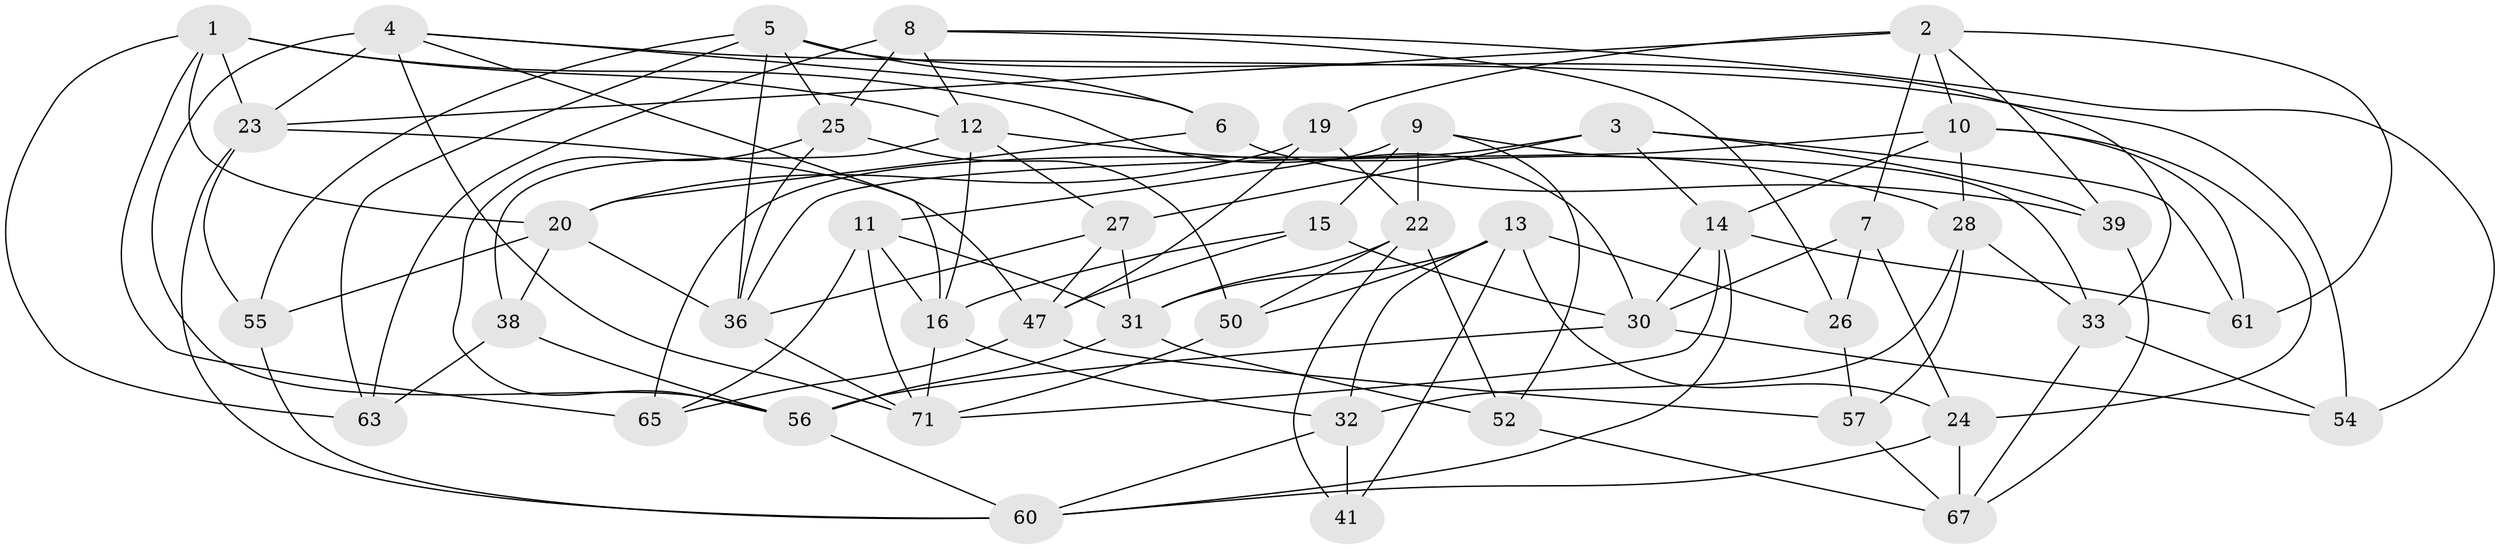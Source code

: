 // original degree distribution, {4: 1.0}
// Generated by graph-tools (version 1.1) at 2025/42/03/06/25 10:42:17]
// undirected, 46 vertices, 116 edges
graph export_dot {
graph [start="1"]
  node [color=gray90,style=filled];
  1 [super="+72"];
  2 [super="+17"];
  3 [super="+46"];
  4 [super="+34"];
  5 [super="+37"];
  6;
  7;
  8 [super="+18"];
  9 [super="+35"];
  10 [super="+59"];
  11 [super="+29"];
  12 [super="+58"];
  13 [super="+45"];
  14 [super="+40"];
  15;
  16 [super="+62"];
  19;
  20 [super="+21"];
  22 [super="+42"];
  23 [super="+51"];
  24 [super="+44"];
  25 [super="+75"];
  26;
  27 [super="+53"];
  28 [super="+66"];
  30 [super="+68"];
  31 [super="+73"];
  32 [super="+48"];
  33 [super="+49"];
  36 [super="+43"];
  38;
  39;
  41;
  47 [super="+64"];
  50;
  52;
  54;
  55;
  56 [super="+69"];
  57;
  60 [super="+74"];
  61;
  63;
  65;
  67 [super="+70"];
  71 [super="+76"];
  1 -- 23;
  1 -- 20;
  1 -- 63;
  1 -- 65;
  1 -- 30;
  1 -- 12;
  2 -- 7;
  2 -- 23;
  2 -- 19;
  2 -- 61;
  2 -- 39;
  2 -- 10;
  3 -- 61;
  3 -- 27 [weight=2];
  3 -- 39;
  3 -- 65;
  3 -- 14;
  4 -- 6;
  4 -- 54;
  4 -- 16;
  4 -- 56;
  4 -- 23;
  4 -- 71;
  5 -- 6;
  5 -- 63;
  5 -- 25;
  5 -- 36;
  5 -- 55;
  5 -- 33;
  6 -- 39;
  6 -- 20;
  7 -- 26;
  7 -- 24;
  7 -- 30;
  8 -- 25 [weight=2];
  8 -- 63;
  8 -- 26;
  8 -- 12;
  8 -- 54;
  9 -- 33;
  9 -- 22;
  9 -- 11 [weight=2];
  9 -- 52;
  9 -- 15;
  10 -- 28;
  10 -- 36;
  10 -- 14;
  10 -- 24;
  10 -- 61;
  11 -- 65;
  11 -- 16;
  11 -- 71;
  11 -- 31;
  12 -- 28;
  12 -- 38;
  12 -- 16;
  12 -- 27;
  13 -- 41;
  13 -- 26;
  13 -- 24;
  13 -- 32;
  13 -- 50;
  13 -- 31;
  14 -- 60;
  14 -- 61;
  14 -- 30;
  14 -- 71;
  15 -- 30;
  15 -- 47;
  15 -- 16;
  16 -- 32;
  16 -- 71;
  19 -- 47;
  19 -- 22;
  19 -- 20;
  20 -- 38;
  20 -- 36;
  20 -- 55;
  22 -- 31;
  22 -- 50;
  22 -- 41;
  22 -- 52;
  23 -- 55;
  23 -- 60;
  23 -- 47;
  24 -- 60;
  24 -- 67 [weight=2];
  25 -- 36;
  25 -- 50;
  25 -- 56;
  26 -- 57;
  27 -- 47;
  27 -- 31;
  27 -- 36;
  28 -- 32;
  28 -- 33 [weight=2];
  28 -- 57;
  30 -- 56;
  30 -- 54;
  31 -- 52;
  31 -- 56;
  32 -- 41 [weight=2];
  32 -- 60;
  33 -- 67;
  33 -- 54;
  36 -- 71;
  38 -- 56;
  38 -- 63;
  39 -- 67;
  47 -- 65;
  47 -- 57;
  50 -- 71;
  52 -- 67;
  55 -- 60;
  56 -- 60;
  57 -- 67;
}
